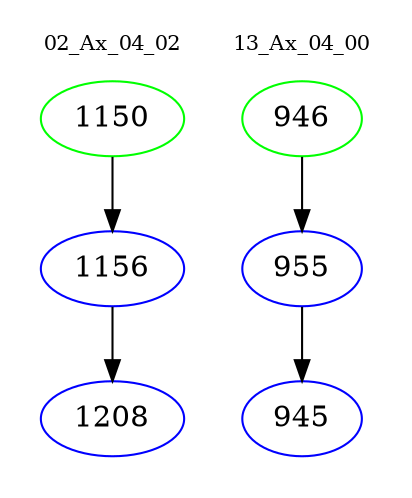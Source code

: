 digraph{
subgraph cluster_0 {
color = white
label = "02_Ax_04_02";
fontsize=10;
T0_1150 [label="1150", color="green"]
T0_1150 -> T0_1156 [color="black"]
T0_1156 [label="1156", color="blue"]
T0_1156 -> T0_1208 [color="black"]
T0_1208 [label="1208", color="blue"]
}
subgraph cluster_1 {
color = white
label = "13_Ax_04_00";
fontsize=10;
T1_946 [label="946", color="green"]
T1_946 -> T1_955 [color="black"]
T1_955 [label="955", color="blue"]
T1_955 -> T1_945 [color="black"]
T1_945 [label="945", color="blue"]
}
}
